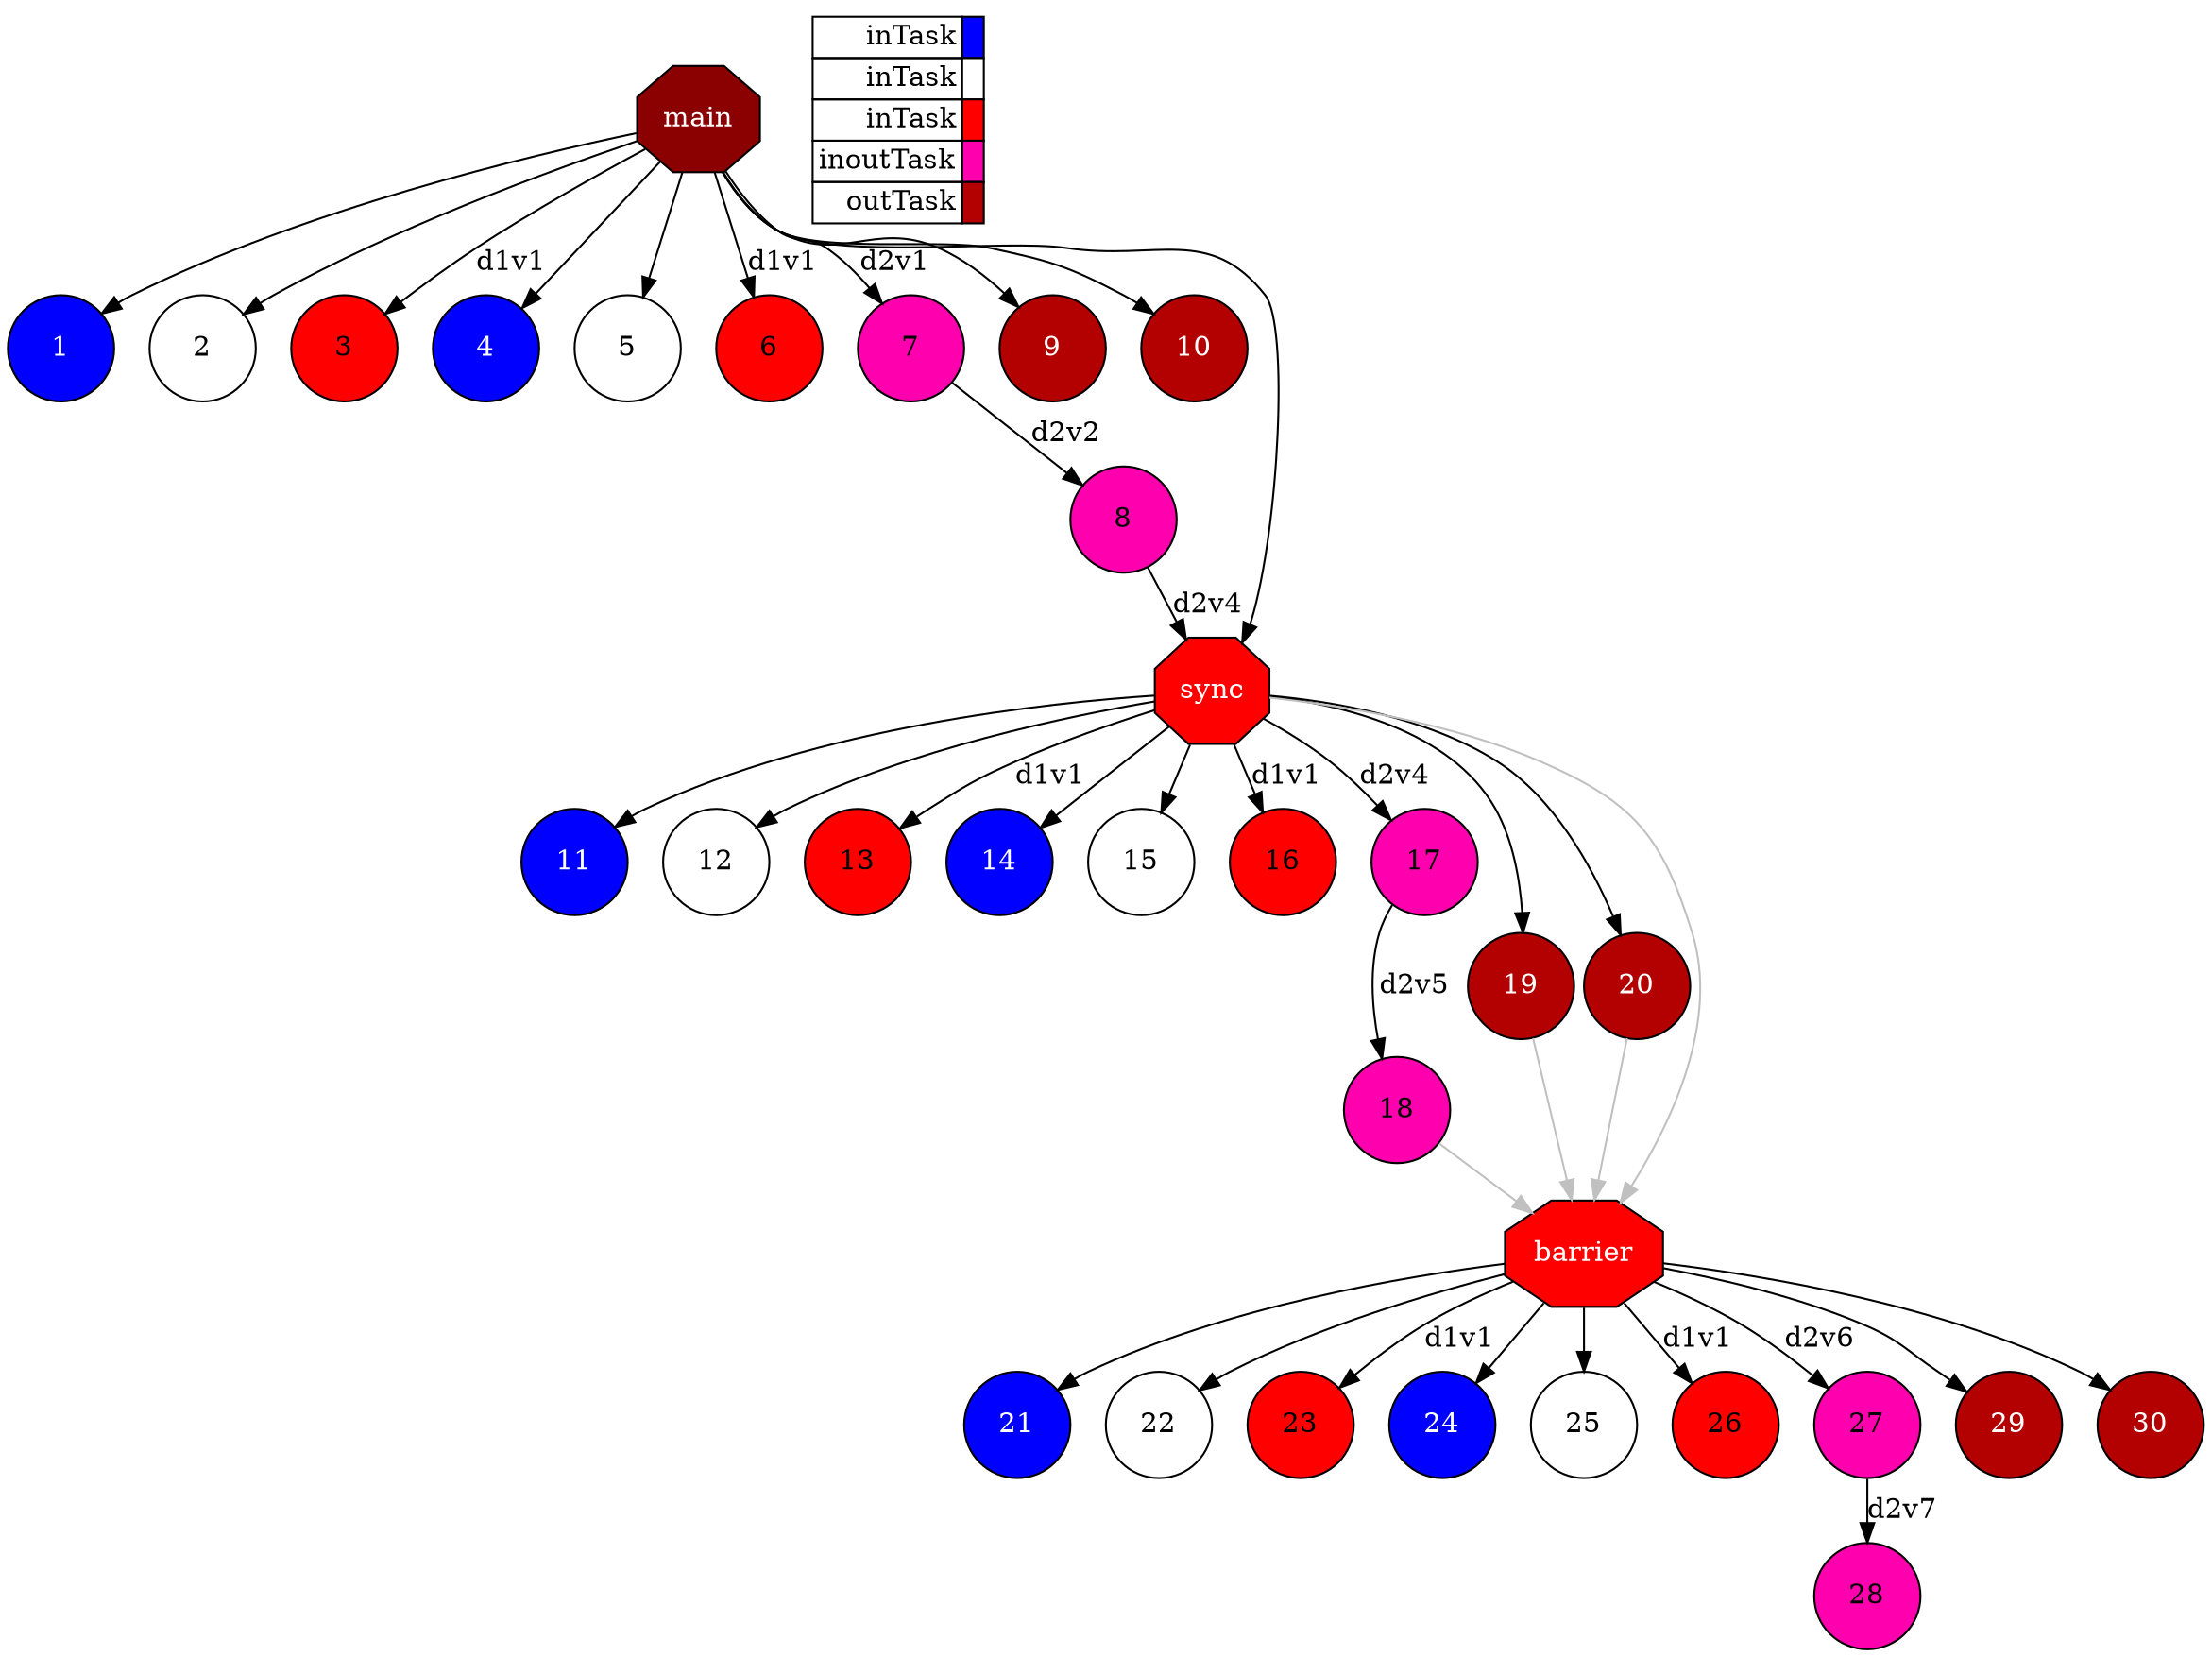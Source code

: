 digraph {
  newrank=true;
  rankdir=TB;
  labeljust="l";
  compound= true;
  subgraph dependence_graph {
    ranksep=0.20;
    node[height=0.75];

Synchro0[label="main", shape=octagon, style=filled fillcolor="#8B0000" fontcolor="#FFFFFF"];
1[shape=circle, style=filled fillcolor="#0000ff" fontcolor="#ffffff"];
Synchro0 -> 1;
2[shape=circle, style=filled fillcolor="#ffffff" fontcolor="#000000"];
Synchro0 -> 2;
3[shape=circle, style=filled fillcolor="#ff0000" fontcolor="#000000"];
Synchro0 -> 3 [label="d1v1"];
4[shape=circle, style=filled fillcolor="#0000ff" fontcolor="#ffffff"];
Synchro0 -> 4;
5[shape=circle, style=filled fillcolor="#ffffff" fontcolor="#000000"];
Synchro0 -> 5;
6[shape=circle, style=filled fillcolor="#ff0000" fontcolor="#000000"];
Synchro0 -> 6 [label="d1v1"];
7[shape=circle, style=filled fillcolor="#ff00ae" fontcolor="#000000"];
Synchro0 -> 7 [label="d2v1"];
8[shape=circle, style=filled fillcolor="#ff00ae" fontcolor="#000000"];
7 -> 8 [label="d2v2"];
9[shape=circle, style=filled fillcolor="#b30000" fontcolor="#ffffff"];
Synchro0 -> 9;
10[shape=circle, style=filled fillcolor="#b30000" fontcolor="#ffffff"];
Synchro0 -> 10;
Synchro1[label="sync", shape=octagon, style=filled fillcolor="#ff0000" fontcolor="#FFFFFF"];
Synchro0 -> Synchro1;
8 -> Synchro1 [label="d2v4"];
11[shape=circle, style=filled fillcolor="#0000ff" fontcolor="#ffffff"];
Synchro1 -> 11;
12[shape=circle, style=filled fillcolor="#ffffff" fontcolor="#000000"];
Synchro1 -> 12;
13[shape=circle, style=filled fillcolor="#ff0000" fontcolor="#000000"];
Synchro1 -> 13 [label="d1v1"];
14[shape=circle, style=filled fillcolor="#0000ff" fontcolor="#ffffff"];
Synchro1 -> 14;
15[shape=circle, style=filled fillcolor="#ffffff" fontcolor="#000000"];
Synchro1 -> 15;
16[shape=circle, style=filled fillcolor="#ff0000" fontcolor="#000000"];
Synchro1 -> 16 [label="d1v1"];
17[shape=circle, style=filled fillcolor="#ff00ae" fontcolor="#000000"];
Synchro1 -> 17 [label="d2v4"];
18[shape=circle, style=filled fillcolor="#ff00ae" fontcolor="#000000"];
17 -> 18 [label="d2v5"];
19[shape=circle, style=filled fillcolor="#b30000" fontcolor="#ffffff"];
Synchro1 -> 19;
20[shape=circle, style=filled fillcolor="#b30000" fontcolor="#ffffff"];
Synchro1 -> 20;
Synchro2[label="barrier", shape=octagon, style=filled fillcolor="#ff0000" fontcolor="#FFFFFF"];
Synchro1 -> Synchro2 [color=grey];
18 -> Synchro2 [color=grey];
19 -> Synchro2 [color=grey];
20 -> Synchro2 [color=grey];
21[shape=circle, style=filled fillcolor="#0000ff" fontcolor="#ffffff"];
Synchro2 -> 21;
22[shape=circle, style=filled fillcolor="#ffffff" fontcolor="#000000"];
Synchro2 -> 22;
23[shape=circle, style=filled fillcolor="#ff0000" fontcolor="#000000"];
Synchro2 -> 23 [label="d1v1"];
24[shape=circle, style=filled fillcolor="#0000ff" fontcolor="#ffffff"];
Synchro2 -> 24;
25[shape=circle, style=filled fillcolor="#ffffff" fontcolor="#000000"];
Synchro2 -> 25;
26[shape=circle, style=filled fillcolor="#ff0000" fontcolor="#000000"];
Synchro2 -> 26 [label="d1v1"];
27[shape=circle, style=filled fillcolor="#ff00ae" fontcolor="#000000"];
Synchro2 -> 27 [label="d2v6"];
28[shape=circle, style=filled fillcolor="#ff00ae" fontcolor="#000000"];
27 -> 28 [label="d2v7"];
29[shape=circle, style=filled fillcolor="#b30000" fontcolor="#ffffff"];
Synchro2 -> 29;
30[shape=circle, style=filled fillcolor="#b30000" fontcolor="#ffffff"];
Synchro2 -> 30;  }
  subgraph legend {
    rank=sink;
    node [shape=plaintext, height=0.75];
    ranksep=0.20;
    label = "Legend";
    key [label=<
      <table border="0" cellpadding="2" cellspacing="0" cellborder="1">
<tr>
<td align="right">inTask</td>
<td bgcolor="#0000ff">&nbsp;</td>
</tr>
<tr>
<td align="right">inTask</td>
<td bgcolor="#ffffff">&nbsp;</td>
</tr>
<tr>
<td align="right">inTask</td>
<td bgcolor="#ff0000">&nbsp;</td>
</tr>
<tr>
<td align="right">inoutTask</td>
<td bgcolor="#ff00ae">&nbsp;</td>
</tr>
<tr>
<td align="right">outTask</td>
<td bgcolor="#b30000">&nbsp;</td>
</tr>
      </table>
    >]
  }
}
